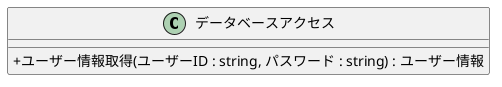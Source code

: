 @startuml
skinparam classAttributeIconSize 0

class データベースアクセス {
   + ユーザー情報取得(ユーザーID : string, パスワード : string) : ユーザー情報
}

@enduml
